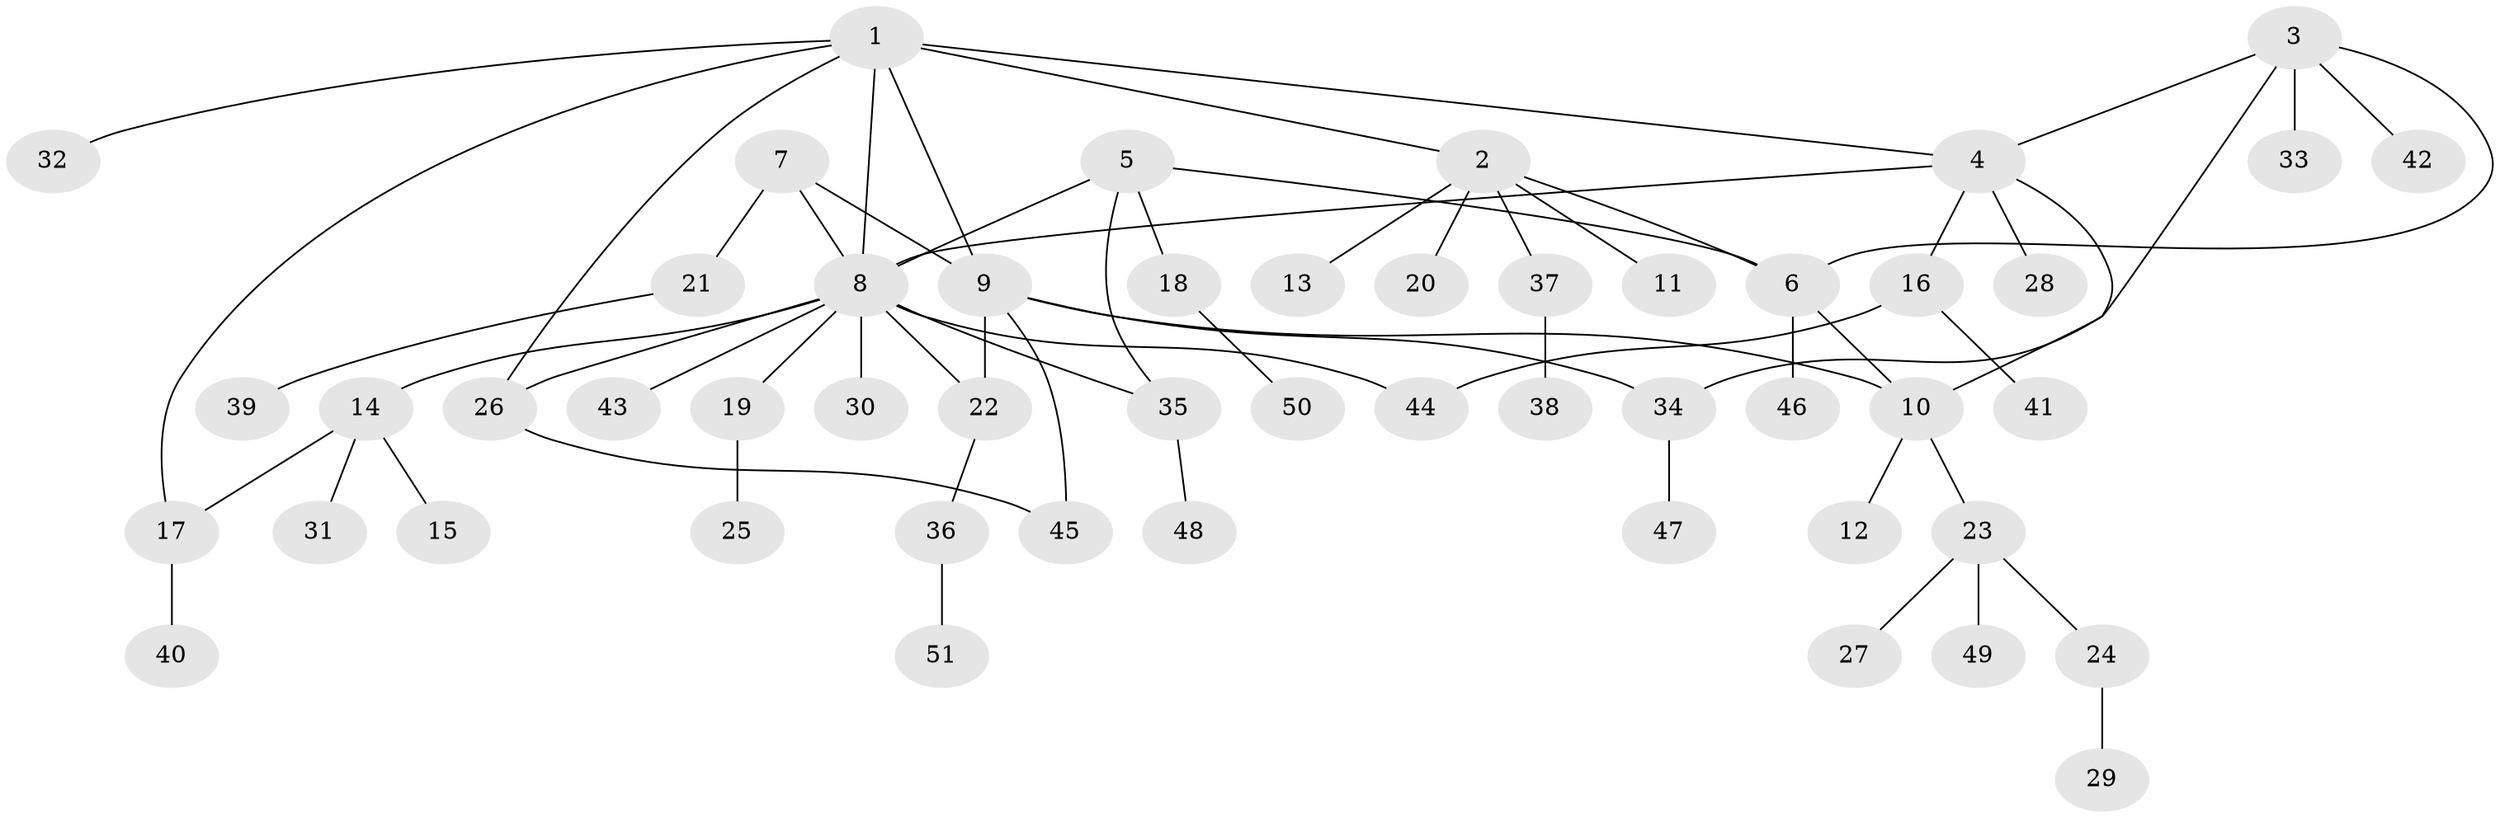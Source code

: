 // coarse degree distribution, {6: 0.04, 3: 0.12, 7: 0.08, 5: 0.08, 9: 0.04, 1: 0.56, 2: 0.08}
// Generated by graph-tools (version 1.1) at 2025/19/03/04/25 18:19:42]
// undirected, 51 vertices, 63 edges
graph export_dot {
graph [start="1"]
  node [color=gray90,style=filled];
  1;
  2;
  3;
  4;
  5;
  6;
  7;
  8;
  9;
  10;
  11;
  12;
  13;
  14;
  15;
  16;
  17;
  18;
  19;
  20;
  21;
  22;
  23;
  24;
  25;
  26;
  27;
  28;
  29;
  30;
  31;
  32;
  33;
  34;
  35;
  36;
  37;
  38;
  39;
  40;
  41;
  42;
  43;
  44;
  45;
  46;
  47;
  48;
  49;
  50;
  51;
  1 -- 2;
  1 -- 4;
  1 -- 8;
  1 -- 9;
  1 -- 17;
  1 -- 26;
  1 -- 32;
  2 -- 6;
  2 -- 11;
  2 -- 13;
  2 -- 20;
  2 -- 37;
  3 -- 4;
  3 -- 6;
  3 -- 33;
  3 -- 34;
  3 -- 42;
  4 -- 8;
  4 -- 10;
  4 -- 16;
  4 -- 28;
  5 -- 6;
  5 -- 8;
  5 -- 18;
  5 -- 35;
  6 -- 10;
  6 -- 46;
  7 -- 8;
  7 -- 9;
  7 -- 21;
  8 -- 14;
  8 -- 19;
  8 -- 22;
  8 -- 26;
  8 -- 30;
  8 -- 35;
  8 -- 43;
  8 -- 44;
  9 -- 10;
  9 -- 22;
  9 -- 34;
  9 -- 45;
  10 -- 12;
  10 -- 23;
  14 -- 15;
  14 -- 17;
  14 -- 31;
  16 -- 41;
  16 -- 44;
  17 -- 40;
  18 -- 50;
  19 -- 25;
  21 -- 39;
  22 -- 36;
  23 -- 24;
  23 -- 27;
  23 -- 49;
  24 -- 29;
  26 -- 45;
  34 -- 47;
  35 -- 48;
  36 -- 51;
  37 -- 38;
}
